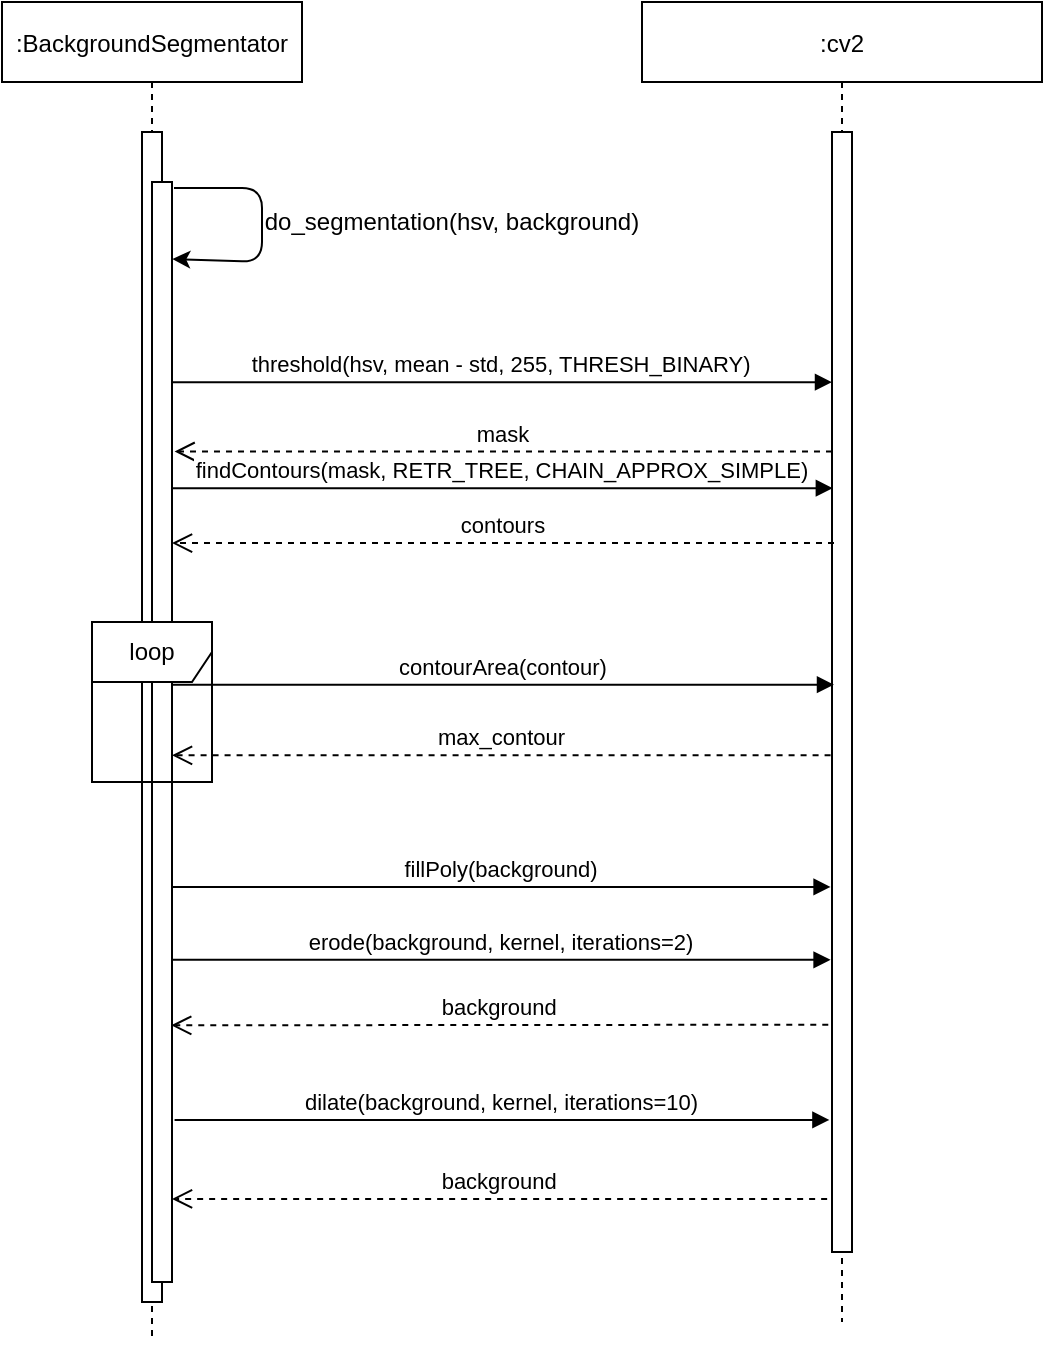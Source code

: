 <mxfile version="14.5.3" type="device"><diagram id="kgpKYQtTHZ0yAKxKKP6v" name="Page-1"><mxGraphModel dx="772" dy="1108" grid="1" gridSize="10" guides="1" tooltips="1" connect="1" arrows="1" fold="1" page="1" pageScale="1" pageWidth="850" pageHeight="1100" math="0" shadow="0"><root><mxCell id="0"/><mxCell id="1" parent="0"/><mxCell id="3nuBFxr9cyL0pnOWT2aG-1" value=":BackgroundSegmentator" style="shape=umlLifeline;perimeter=lifelinePerimeter;container=1;collapsible=0;recursiveResize=0;rounded=0;shadow=0;strokeWidth=1;" parent="1" vertex="1"><mxGeometry x="70" y="80" width="150" height="670" as="geometry"/></mxCell><mxCell id="3nuBFxr9cyL0pnOWT2aG-2" value="" style="points=[];perimeter=orthogonalPerimeter;rounded=0;shadow=0;strokeWidth=1;" parent="3nuBFxr9cyL0pnOWT2aG-1" vertex="1"><mxGeometry x="70" y="65" width="10" height="585" as="geometry"/></mxCell><mxCell id="3nuBFxr9cyL0pnOWT2aG-4" value="" style="points=[];perimeter=orthogonalPerimeter;rounded=0;shadow=0;strokeWidth=1;" parent="3nuBFxr9cyL0pnOWT2aG-1" vertex="1"><mxGeometry x="75" y="90" width="10" height="550" as="geometry"/></mxCell><mxCell id="9Gq84qt1MCVfm3RckYyh-1" value="" style="endArrow=classic;html=1;entryX=1.014;entryY=0.07;entryDx=0;entryDy=0;entryPerimeter=0;" parent="3nuBFxr9cyL0pnOWT2aG-1" target="3nuBFxr9cyL0pnOWT2aG-4" edge="1"><mxGeometry width="50" height="50" relative="1" as="geometry"><mxPoint x="86" y="93" as="sourcePoint"/><mxPoint x="190" y="90" as="targetPoint"/><Array as="points"><mxPoint x="130" y="93"/><mxPoint x="130" y="130"/></Array></mxGeometry></mxCell><mxCell id="9Gq84qt1MCVfm3RckYyh-9" value="loop" style="shape=umlFrame;whiteSpace=wrap;html=1;" parent="3nuBFxr9cyL0pnOWT2aG-1" vertex="1"><mxGeometry x="45" y="310" width="60" height="80" as="geometry"/></mxCell><mxCell id="3nuBFxr9cyL0pnOWT2aG-5" value=":cv2" style="shape=umlLifeline;perimeter=lifelinePerimeter;container=1;collapsible=0;recursiveResize=0;rounded=0;shadow=0;strokeWidth=1;" parent="1" vertex="1"><mxGeometry x="390" y="80" width="200" height="660" as="geometry"/></mxCell><mxCell id="3nuBFxr9cyL0pnOWT2aG-6" value="" style="points=[];perimeter=orthogonalPerimeter;rounded=0;shadow=0;strokeWidth=1;" parent="3nuBFxr9cyL0pnOWT2aG-5" vertex="1"><mxGeometry x="95" y="65" width="10" height="560" as="geometry"/></mxCell><mxCell id="9Gq84qt1MCVfm3RckYyh-2" value="do_segmentation(hsv, background)" style="text;html=1;strokeColor=none;fillColor=none;align=center;verticalAlign=middle;whiteSpace=wrap;rounded=0;" parent="1" vertex="1"><mxGeometry x="190" y="180" width="210" height="20" as="geometry"/></mxCell><mxCell id="9Gq84qt1MCVfm3RckYyh-3" value="threshold(hsv, mean - std, 255, THRESH_BINARY)" style="verticalAlign=bottom;endArrow=block;shadow=0;strokeWidth=1;exitX=0.957;exitY=0.182;exitDx=0;exitDy=0;exitPerimeter=0;" parent="1" source="3nuBFxr9cyL0pnOWT2aG-4" target="3nuBFxr9cyL0pnOWT2aG-6" edge="1"><mxGeometry relative="1" as="geometry"><mxPoint x="160" y="230.0" as="sourcePoint"/><mxPoint x="355" y="230.0" as="targetPoint"/></mxGeometry></mxCell><mxCell id="9Gq84qt1MCVfm3RckYyh-4" value="mask" style="verticalAlign=bottom;endArrow=open;dashed=1;endSize=8;shadow=0;strokeWidth=1;entryX=1.129;entryY=0.245;entryDx=0;entryDy=0;entryPerimeter=0;" parent="1" source="3nuBFxr9cyL0pnOWT2aG-6" target="3nuBFxr9cyL0pnOWT2aG-4" edge="1"><mxGeometry relative="1" as="geometry"><mxPoint x="220" y="290.0" as="targetPoint"/><mxPoint x="415" y="290.0" as="sourcePoint"/></mxGeometry></mxCell><mxCell id="9Gq84qt1MCVfm3RckYyh-5" value="findContours(mask, RETR_TREE, CHAIN_APPROX_SIMPLE)" style="verticalAlign=bottom;endArrow=block;shadow=0;strokeWidth=1;entryX=0.043;entryY=0.318;entryDx=0;entryDy=0;entryPerimeter=0;" parent="1" source="3nuBFxr9cyL0pnOWT2aG-4" target="3nuBFxr9cyL0pnOWT2aG-6" edge="1"><mxGeometry relative="1" as="geometry"><mxPoint x="160.0" y="340.07" as="sourcePoint"/><mxPoint x="491.03" y="340.0" as="targetPoint"/></mxGeometry></mxCell><mxCell id="9Gq84qt1MCVfm3RckYyh-6" value="contours" style="verticalAlign=bottom;endArrow=open;dashed=1;endSize=8;shadow=0;strokeWidth=1;exitX=0.1;exitY=0.367;exitDx=0;exitDy=0;exitPerimeter=0;" parent="1" source="3nuBFxr9cyL0pnOWT2aG-6" target="3nuBFxr9cyL0pnOWT2aG-4" edge="1"><mxGeometry relative="1" as="geometry"><mxPoint x="150.0" y="390.0" as="targetPoint"/><mxPoint x="478.34" y="390.0" as="sourcePoint"/></mxGeometry></mxCell><mxCell id="9Gq84qt1MCVfm3RckYyh-7" value="contourArea(contour)" style="verticalAlign=bottom;endArrow=block;shadow=0;strokeWidth=1;entryX=0.1;entryY=0.556;entryDx=0;entryDy=0;entryPerimeter=0;" parent="1" edge="1"><mxGeometry relative="1" as="geometry"><mxPoint x="155" y="421.36" as="sourcePoint"/><mxPoint x="486" y="421.36" as="targetPoint"/></mxGeometry></mxCell><mxCell id="9Gq84qt1MCVfm3RckYyh-8" value="max_contour" style="verticalAlign=bottom;endArrow=open;dashed=1;endSize=8;shadow=0;strokeWidth=1;exitX=-0.071;exitY=0.619;exitDx=0;exitDy=0;exitPerimeter=0;" parent="1" edge="1"><mxGeometry relative="1" as="geometry"><mxPoint x="155" y="456.64" as="targetPoint"/><mxPoint x="484.29" y="456.64" as="sourcePoint"/></mxGeometry></mxCell><mxCell id="9Gq84qt1MCVfm3RckYyh-10" value="fillPoly(background)" style="verticalAlign=bottom;endArrow=block;shadow=0;strokeWidth=1;entryX=-0.071;entryY=0.683;entryDx=0;entryDy=0;entryPerimeter=0;" parent="1" edge="1"><mxGeometry relative="1" as="geometry"><mxPoint x="155" y="522.48" as="sourcePoint"/><mxPoint x="484.29" y="522.48" as="targetPoint"/></mxGeometry></mxCell><mxCell id="9Gq84qt1MCVfm3RckYyh-12" value="dilate(background, kernel, iterations=10)" style="verticalAlign=bottom;endArrow=block;shadow=0;strokeWidth=1;entryX=-0.129;entryY=0.891;entryDx=0;entryDy=0;entryPerimeter=0;exitX=1.129;exitY=0.889;exitDx=0;exitDy=0;exitPerimeter=0;" parent="1" edge="1"><mxGeometry relative="1" as="geometry"><mxPoint x="156.29" y="638.95" as="sourcePoint"/><mxPoint x="483.71" y="638.96" as="targetPoint"/></mxGeometry></mxCell><mxCell id="9Gq84qt1MCVfm3RckYyh-13" value="background" style="verticalAlign=bottom;endArrow=open;dashed=1;endSize=8;shadow=0;strokeWidth=1;entryX=0.96;entryY=0.803;entryDx=0;entryDy=0;entryPerimeter=0;exitX=-0.186;exitY=0.806;exitDx=0;exitDy=0;exitPerimeter=0;" parent="1" edge="1"><mxGeometry relative="1" as="geometry"><mxPoint x="154.6" y="591.65" as="targetPoint"/><mxPoint x="483.14" y="591.36" as="sourcePoint"/></mxGeometry></mxCell><mxCell id="9Gq84qt1MCVfm3RckYyh-14" value="erode(background, kernel, iterations=2)" style="verticalAlign=bottom;endArrow=block;shadow=0;strokeWidth=1;entryX=-0.071;entryY=0.748;entryDx=0;entryDy=0;entryPerimeter=0;" parent="1" edge="1"><mxGeometry relative="1" as="geometry"><mxPoint x="155" y="558.88" as="sourcePoint"/><mxPoint x="484.29" y="558.88" as="targetPoint"/></mxGeometry></mxCell><mxCell id="9Gq84qt1MCVfm3RckYyh-15" value="background" style="verticalAlign=bottom;endArrow=open;dashed=1;endSize=8;shadow=0;strokeWidth=1;exitX=0.157;exitY=0.61;exitDx=0;exitDy=0;exitPerimeter=0;" parent="1" edge="1"><mxGeometry relative="1" as="geometry"><mxPoint x="155" y="678.46" as="targetPoint"/><mxPoint x="482.57" y="678.46" as="sourcePoint"/></mxGeometry></mxCell></root></mxGraphModel></diagram></mxfile>